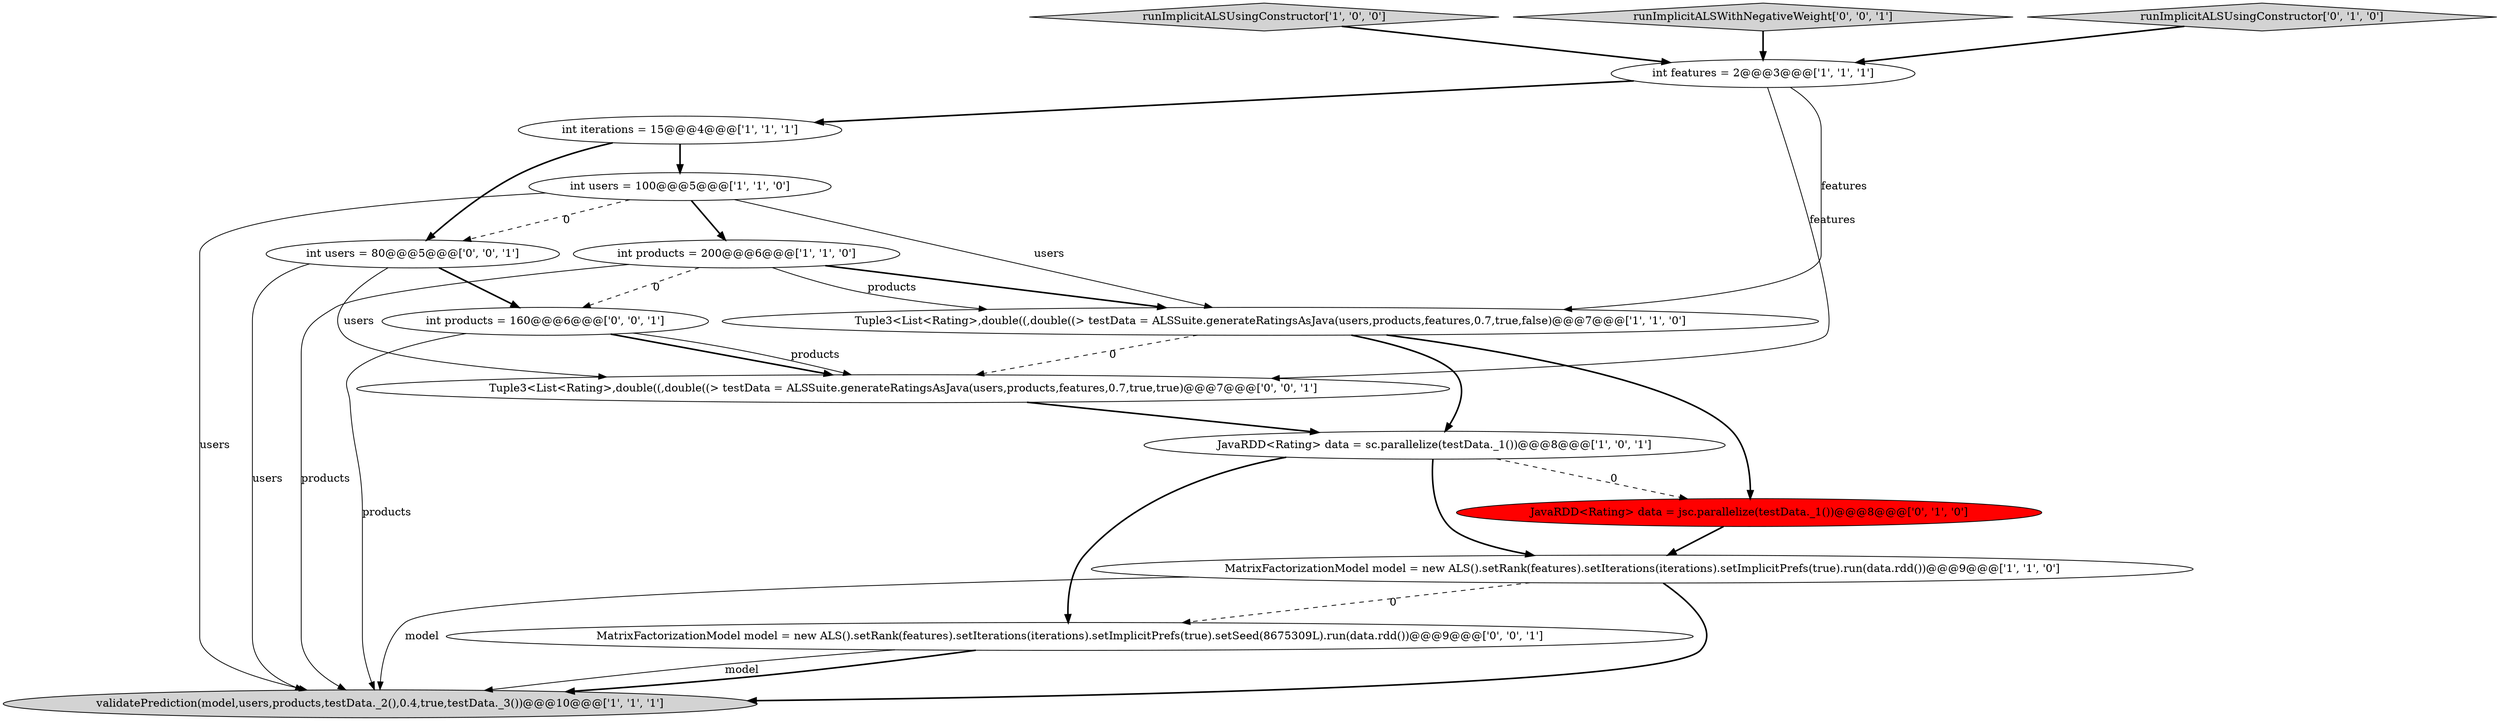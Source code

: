 digraph {
13 [style = filled, label = "Tuple3<List<Rating>,double((,double((> testData = ALSSuite.generateRatingsAsJava(users,products,features,0.7,true,true)@@@7@@@['0', '0', '1']", fillcolor = white, shape = ellipse image = "AAA0AAABBB3BBB"];
2 [style = filled, label = "runImplicitALSUsingConstructor['1', '0', '0']", fillcolor = lightgray, shape = diamond image = "AAA0AAABBB1BBB"];
3 [style = filled, label = "validatePrediction(model,users,products,testData._2(),0.4,true,testData._3())@@@10@@@['1', '1', '1']", fillcolor = lightgray, shape = ellipse image = "AAA0AAABBB1BBB"];
12 [style = filled, label = "MatrixFactorizationModel model = new ALS().setRank(features).setIterations(iterations).setImplicitPrefs(true).setSeed(8675309L).run(data.rdd())@@@9@@@['0', '0', '1']", fillcolor = white, shape = ellipse image = "AAA0AAABBB3BBB"];
10 [style = filled, label = "JavaRDD<Rating> data = jsc.parallelize(testData._1())@@@8@@@['0', '1', '0']", fillcolor = red, shape = ellipse image = "AAA1AAABBB2BBB"];
6 [style = filled, label = "MatrixFactorizationModel model = new ALS().setRank(features).setIterations(iterations).setImplicitPrefs(true).run(data.rdd())@@@9@@@['1', '1', '0']", fillcolor = white, shape = ellipse image = "AAA0AAABBB1BBB"];
11 [style = filled, label = "runImplicitALSWithNegativeWeight['0', '0', '1']", fillcolor = lightgray, shape = diamond image = "AAA0AAABBB3BBB"];
7 [style = filled, label = "int iterations = 15@@@4@@@['1', '1', '1']", fillcolor = white, shape = ellipse image = "AAA0AAABBB1BBB"];
14 [style = filled, label = "int users = 80@@@5@@@['0', '0', '1']", fillcolor = white, shape = ellipse image = "AAA0AAABBB3BBB"];
5 [style = filled, label = "int features = 2@@@3@@@['1', '1', '1']", fillcolor = white, shape = ellipse image = "AAA0AAABBB1BBB"];
0 [style = filled, label = "int products = 200@@@6@@@['1', '1', '0']", fillcolor = white, shape = ellipse image = "AAA0AAABBB1BBB"];
9 [style = filled, label = "runImplicitALSUsingConstructor['0', '1', '0']", fillcolor = lightgray, shape = diamond image = "AAA0AAABBB2BBB"];
1 [style = filled, label = "JavaRDD<Rating> data = sc.parallelize(testData._1())@@@8@@@['1', '0', '1']", fillcolor = white, shape = ellipse image = "AAA0AAABBB1BBB"];
8 [style = filled, label = "int users = 100@@@5@@@['1', '1', '0']", fillcolor = white, shape = ellipse image = "AAA0AAABBB1BBB"];
4 [style = filled, label = "Tuple3<List<Rating>,double((,double((> testData = ALSSuite.generateRatingsAsJava(users,products,features,0.7,true,false)@@@7@@@['1', '1', '0']", fillcolor = white, shape = ellipse image = "AAA0AAABBB1BBB"];
15 [style = filled, label = "int products = 160@@@6@@@['0', '0', '1']", fillcolor = white, shape = ellipse image = "AAA0AAABBB3BBB"];
4->10 [style = bold, label=""];
6->3 [style = bold, label=""];
15->13 [style = bold, label=""];
8->3 [style = solid, label="users"];
14->13 [style = solid, label="users"];
5->13 [style = solid, label="features"];
14->3 [style = solid, label="users"];
0->15 [style = dashed, label="0"];
1->10 [style = dashed, label="0"];
8->14 [style = dashed, label="0"];
7->8 [style = bold, label=""];
10->6 [style = bold, label=""];
13->1 [style = bold, label=""];
7->14 [style = bold, label=""];
12->3 [style = solid, label="model"];
8->0 [style = bold, label=""];
6->12 [style = dashed, label="0"];
0->4 [style = solid, label="products"];
11->5 [style = bold, label=""];
1->6 [style = bold, label=""];
8->4 [style = solid, label="users"];
15->3 [style = solid, label="products"];
0->4 [style = bold, label=""];
5->4 [style = solid, label="features"];
15->13 [style = solid, label="products"];
6->3 [style = solid, label="model"];
1->12 [style = bold, label=""];
9->5 [style = bold, label=""];
0->3 [style = solid, label="products"];
5->7 [style = bold, label=""];
14->15 [style = bold, label=""];
4->1 [style = bold, label=""];
12->3 [style = bold, label=""];
4->13 [style = dashed, label="0"];
2->5 [style = bold, label=""];
}
